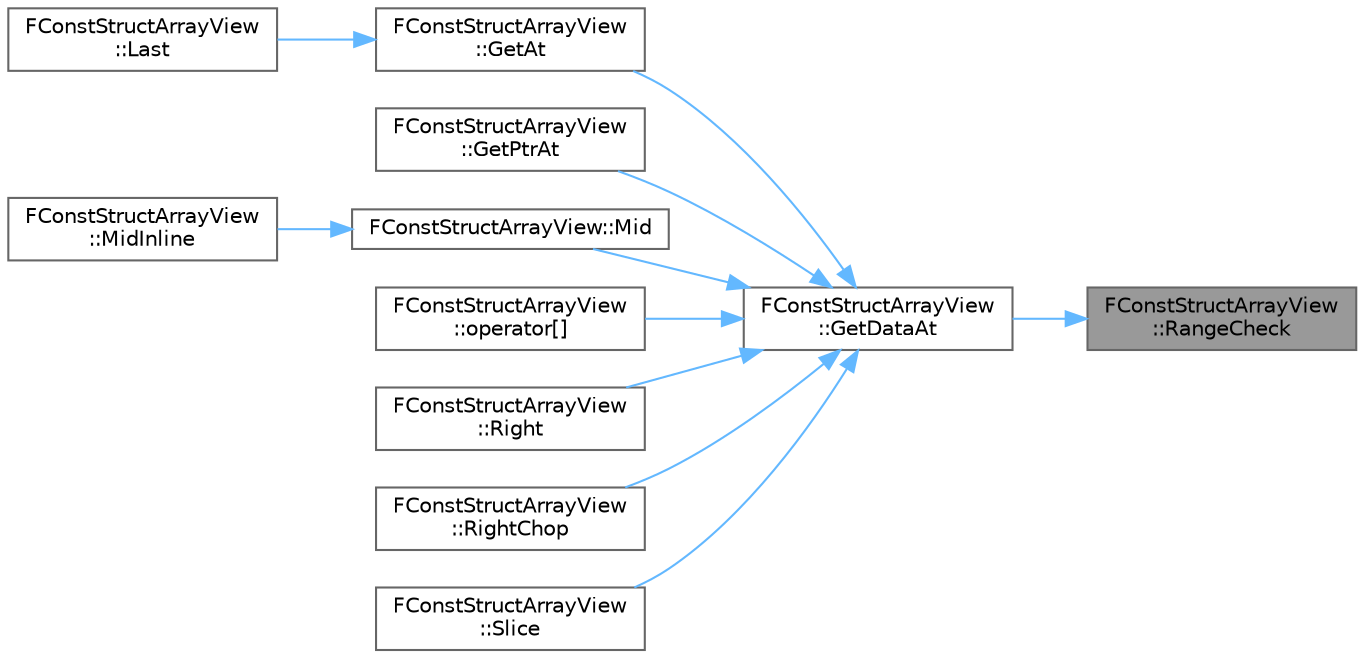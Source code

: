 digraph "FConstStructArrayView::RangeCheck"
{
 // INTERACTIVE_SVG=YES
 // LATEX_PDF_SIZE
  bgcolor="transparent";
  edge [fontname=Helvetica,fontsize=10,labelfontname=Helvetica,labelfontsize=10];
  node [fontname=Helvetica,fontsize=10,shape=box,height=0.2,width=0.4];
  rankdir="RL";
  Node1 [id="Node000001",label="FConstStructArrayView\l::RangeCheck",height=0.2,width=0.4,color="gray40", fillcolor="grey60", style="filled", fontcolor="black",tooltip="Checks if index is in array range."];
  Node1 -> Node2 [id="edge1_Node000001_Node000002",dir="back",color="steelblue1",style="solid",tooltip=" "];
  Node2 [id="Node000002",label="FConstStructArrayView\l::GetDataAt",height=0.2,width=0.4,color="grey40", fillcolor="white", style="filled",URL="$d5/d8f/structFConstStructArrayView.html#a951712c420c15314693d5eba7507f6ad",tooltip="Helper function for returning a pointer to an element in the array."];
  Node2 -> Node3 [id="edge2_Node000002_Node000003",dir="back",color="steelblue1",style="solid",tooltip=" "];
  Node3 [id="Node000003",label="FConstStructArrayView\l::GetAt",height=0.2,width=0.4,color="grey40", fillcolor="white", style="filled",URL="$d5/d8f/structFConstStructArrayView.html#aea7b07c4e1b7a15a8629e4ee9601ebe2",tooltip="Returns reference to element at given index."];
  Node3 -> Node4 [id="edge3_Node000003_Node000004",dir="back",color="steelblue1",style="solid",tooltip=" "];
  Node4 [id="Node000004",label="FConstStructArrayView\l::Last",height=0.2,width=0.4,color="grey40", fillcolor="white", style="filled",URL="$d5/d8f/structFConstStructArrayView.html#ac9e7ca108735c99fbbafbf3caf731b4b",tooltip="Returns n-th last element from the array."];
  Node2 -> Node5 [id="edge4_Node000002_Node000005",dir="back",color="steelblue1",style="solid",tooltip=" "];
  Node5 [id="Node000005",label="FConstStructArrayView\l::GetPtrAt",height=0.2,width=0.4,color="grey40", fillcolor="white", style="filled",URL="$d5/d8f/structFConstStructArrayView.html#aa85c030d7c81bea5183b33306928834a",tooltip="Returns pointer to element at given index."];
  Node2 -> Node6 [id="edge5_Node000002_Node000006",dir="back",color="steelblue1",style="solid",tooltip=" "];
  Node6 [id="Node000006",label="FConstStructArrayView::Mid",height=0.2,width=0.4,color="grey40", fillcolor="white", style="filled",URL="$d5/d8f/structFConstStructArrayView.html#a9be0897966f0d03afdb97855e3d25fca",tooltip="Returns the middle part of the view by taking up to the given number of elements from the given posit..."];
  Node6 -> Node7 [id="edge6_Node000006_Node000007",dir="back",color="steelblue1",style="solid",tooltip=" "];
  Node7 [id="Node000007",label="FConstStructArrayView\l::MidInline",height=0.2,width=0.4,color="grey40", fillcolor="white", style="filled",URL="$d5/d8f/structFConstStructArrayView.html#acdcd09b8bd2d256fe44eb0e520719280",tooltip="Modifies the view to be the middle part by taking up to the given number of elements from the given p..."];
  Node2 -> Node8 [id="edge7_Node000002_Node000008",dir="back",color="steelblue1",style="solid",tooltip=" "];
  Node8 [id="Node000008",label="FConstStructArrayView\l::operator[]",height=0.2,width=0.4,color="grey40", fillcolor="white", style="filled",URL="$d5/d8f/structFConstStructArrayView.html#a6cab1b827a7bdc75ed27118962d8813a",tooltip="Array bracket operator."];
  Node2 -> Node9 [id="edge8_Node000002_Node000009",dir="back",color="steelblue1",style="solid",tooltip=" "];
  Node9 [id="Node000009",label="FConstStructArrayView\l::Right",height=0.2,width=0.4,color="grey40", fillcolor="white", style="filled",URL="$d5/d8f/structFConstStructArrayView.html#af03dec901a4c02d3c96a06d69fa5ef25",tooltip="Returns the right-most part of the view by taking the given number of elements from the right."];
  Node2 -> Node10 [id="edge9_Node000002_Node000010",dir="back",color="steelblue1",style="solid",tooltip=" "];
  Node10 [id="Node000010",label="FConstStructArrayView\l::RightChop",height=0.2,width=0.4,color="grey40", fillcolor="white", style="filled",URL="$d5/d8f/structFConstStructArrayView.html#aa2444709358aaf4fe4657beb5f79d502",tooltip="Returns the right-most part of the view by chopping the given number of elements from the left."];
  Node2 -> Node11 [id="edge10_Node000002_Node000011",dir="back",color="steelblue1",style="solid",tooltip=" "];
  Node11 [id="Node000011",label="FConstStructArrayView\l::Slice",height=0.2,width=0.4,color="grey40", fillcolor="white", style="filled",URL="$d5/d8f/structFConstStructArrayView.html#ad575452998dfe468c11e632b5ee60c2a",tooltip="Returns a sliced view This is similar to Mid(), but with a narrow contract, i.e."];
}
